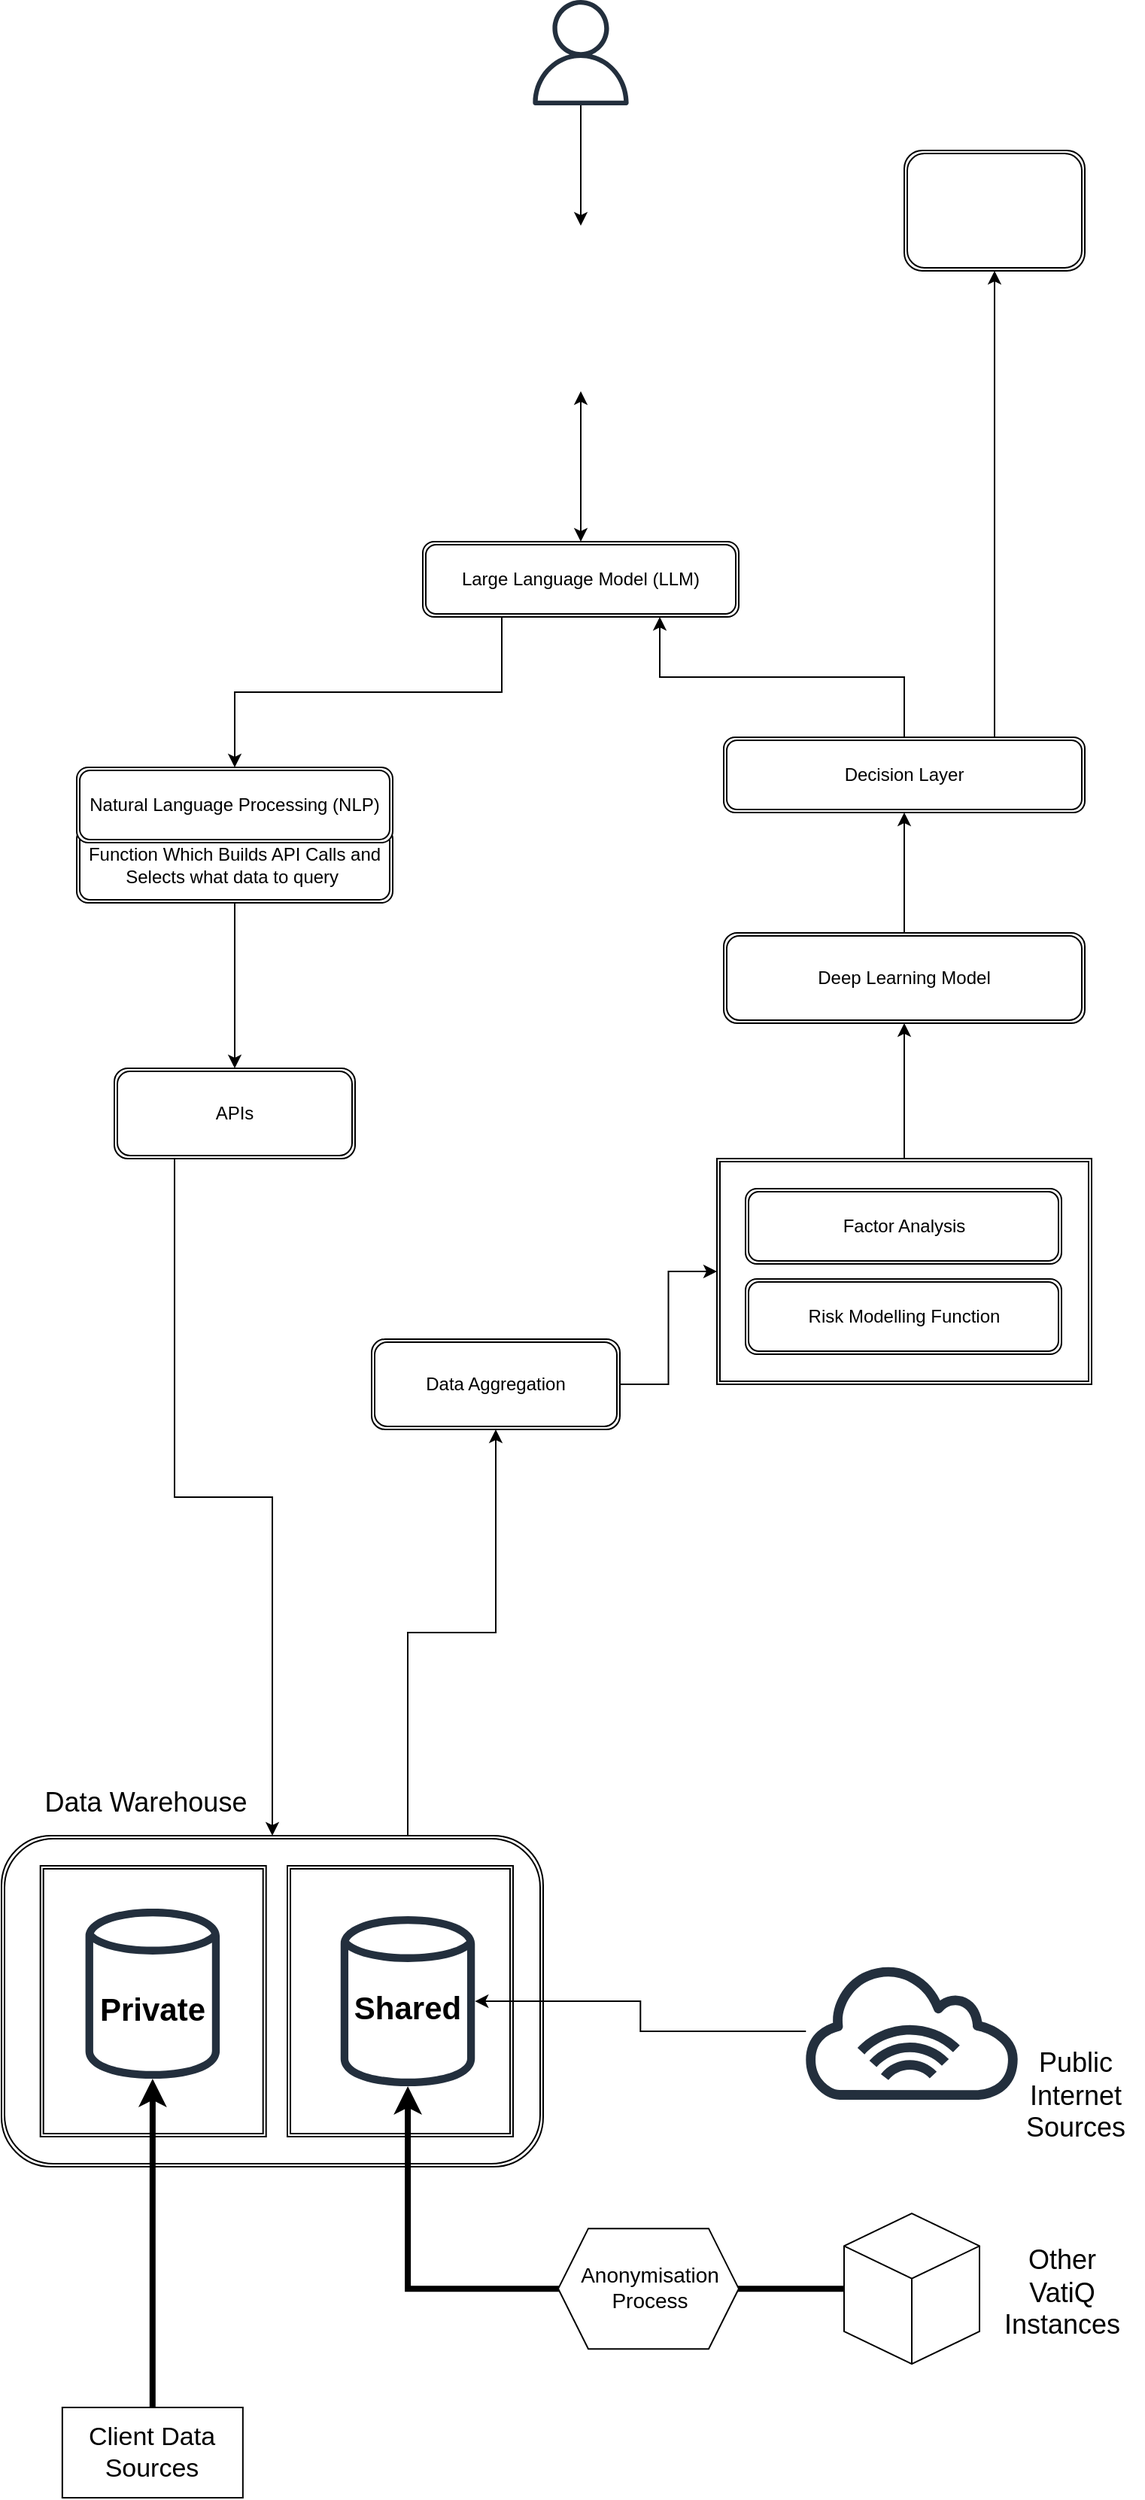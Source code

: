 <mxfile version="21.6.6" type="github">
  <diagram name="Page-1" id="MGMpZwT6LkqkxEmWOEIR">
    <mxGraphModel dx="1434" dy="2076" grid="1" gridSize="10" guides="1" tooltips="1" connect="1" arrows="1" fold="1" page="1" pageScale="1" pageWidth="827" pageHeight="1169" math="0" shadow="0">
      <root>
        <mxCell id="0" />
        <mxCell id="1" parent="0" />
        <mxCell id="6FKoIAtRpfeRuV7pCcDM-19" value="Client Data Sources" style="rounded=0;whiteSpace=wrap;html=1;fontSize=17;" parent="1" vertex="1">
          <mxGeometry x="60.42" y="1180" width="120" height="60" as="geometry" />
        </mxCell>
        <mxCell id="6FKoIAtRpfeRuV7pCcDM-20" value="" style="sketch=0;outlineConnect=0;fontColor=#000000;gradientColor=none;fillColor=#232F3D;strokeColor=none;dashed=0;verticalLabelPosition=bottom;verticalAlign=top;align=center;html=1;fontSize=12;fontStyle=0;aspect=fixed;pointerEvents=1;shape=mxgraph.aws4.internet_alt1;" parent="1" vertex="1">
          <mxGeometry x="551" y="884.46" width="148" height="91.08" as="geometry" />
        </mxCell>
        <mxCell id="6FKoIAtRpfeRuV7pCcDM-24" value="" style="html=1;whiteSpace=wrap;shape=isoCube2;backgroundOutline=1;isoAngle=15;" parent="1" vertex="1">
          <mxGeometry x="580" y="1051.08" width="90" height="100" as="geometry" />
        </mxCell>
        <mxCell id="6FKoIAtRpfeRuV7pCcDM-26" value="Other VatiQ Instances" style="text;html=1;strokeColor=none;fillColor=none;align=center;verticalAlign=middle;whiteSpace=wrap;rounded=0;fontSize=18;" parent="1" vertex="1">
          <mxGeometry x="680" y="1071.08" width="90" height="66.08" as="geometry" />
        </mxCell>
        <mxCell id="6FKoIAtRpfeRuV7pCcDM-28" value="Public Internet Sources" style="text;html=1;strokeColor=none;fillColor=none;align=center;verticalAlign=middle;whiteSpace=wrap;rounded=0;fontSize=18;" parent="1" vertex="1">
          <mxGeometry x="689" y="940.0" width="90" height="66.08" as="geometry" />
        </mxCell>
        <mxCell id="6FKoIAtRpfeRuV7pCcDM-29" value="" style="group;fontSize=10;" parent="1" vertex="1" connectable="0">
          <mxGeometry x="20" y="760" width="360" height="260" as="geometry" />
        </mxCell>
        <mxCell id="6FKoIAtRpfeRuV7pCcDM-16" value="" style="shape=ext;double=1;rounded=1;whiteSpace=wrap;html=1;" parent="6FKoIAtRpfeRuV7pCcDM-29" vertex="1">
          <mxGeometry y="40" width="360" height="220" as="geometry" />
        </mxCell>
        <mxCell id="6FKoIAtRpfeRuV7pCcDM-7" value="" style="shape=ext;double=1;rounded=0;whiteSpace=wrap;html=1;" parent="6FKoIAtRpfeRuV7pCcDM-29" vertex="1">
          <mxGeometry x="190" y="60" width="150" height="180" as="geometry" />
        </mxCell>
        <mxCell id="6FKoIAtRpfeRuV7pCcDM-6" value="" style="shape=ext;double=1;rounded=0;whiteSpace=wrap;html=1;" parent="6FKoIAtRpfeRuV7pCcDM-29" vertex="1">
          <mxGeometry x="25.85" y="60" width="150" height="180" as="geometry" />
        </mxCell>
        <mxCell id="6FKoIAtRpfeRuV7pCcDM-8" value="&lt;font style=&quot;font-size: 18px;&quot;&gt;Data Warehouse&lt;/font&gt;" style="text;html=1;strokeColor=none;fillColor=none;align=center;verticalAlign=middle;whiteSpace=wrap;rounded=0;fontSize=27;" parent="6FKoIAtRpfeRuV7pCcDM-29" vertex="1">
          <mxGeometry x="25.85" width="140" height="30" as="geometry" />
        </mxCell>
        <mxCell id="6FKoIAtRpfeRuV7pCcDM-9" value="Private" style="text;html=1;strokeColor=none;fillColor=none;align=center;verticalAlign=middle;whiteSpace=wrap;rounded=0;fontStyle=1;fontSize=21;" parent="6FKoIAtRpfeRuV7pCcDM-29" vertex="1">
          <mxGeometry x="70.85" y="140" width="59.15" height="29" as="geometry" />
        </mxCell>
        <mxCell id="6FKoIAtRpfeRuV7pCcDM-10" value="Shared" style="text;html=1;strokeColor=none;fillColor=none;align=center;verticalAlign=middle;whiteSpace=wrap;rounded=0;fontStyle=1;fontSize=21;" parent="6FKoIAtRpfeRuV7pCcDM-29" vertex="1">
          <mxGeometry x="240" y="139" width="60" height="30" as="geometry" />
        </mxCell>
        <mxCell id="6FKoIAtRpfeRuV7pCcDM-12" value="" style="sketch=0;outlineConnect=0;fontColor=#000000;gradientColor=none;fillColor=#232F3D;strokeColor=none;dashed=0;verticalLabelPosition=bottom;verticalAlign=top;align=center;html=1;fontSize=12;fontStyle=0;aspect=fixed;pointerEvents=1;shape=mxgraph.aws4.generic_database;" parent="6FKoIAtRpfeRuV7pCcDM-29" vertex="1">
          <mxGeometry x="55.8" y="86" width="89.25" height="118" as="geometry" />
        </mxCell>
        <mxCell id="6FKoIAtRpfeRuV7pCcDM-14" value="" style="sketch=0;outlineConnect=0;fontColor=#000000;gradientColor=none;fillColor=#232F3D;strokeColor=none;dashed=0;verticalLabelPosition=bottom;verticalAlign=top;align=center;html=1;fontSize=12;fontStyle=0;aspect=fixed;pointerEvents=1;shape=mxgraph.aws4.generic_database;" parent="6FKoIAtRpfeRuV7pCcDM-29" vertex="1">
          <mxGeometry x="225.38" y="91" width="89.25" height="118" as="geometry" />
        </mxCell>
        <mxCell id="6FKoIAtRpfeRuV7pCcDM-21" style="edgeStyle=orthogonalEdgeStyle;rounded=0;orthogonalLoop=1;jettySize=auto;html=1;" parent="1" source="6FKoIAtRpfeRuV7pCcDM-20" target="6FKoIAtRpfeRuV7pCcDM-14" edge="1">
          <mxGeometry relative="1" as="geometry">
            <mxPoint x="504.63" y="930.1" as="targetPoint" />
          </mxGeometry>
        </mxCell>
        <mxCell id="6FKoIAtRpfeRuV7pCcDM-25" style="edgeStyle=orthogonalEdgeStyle;rounded=0;orthogonalLoop=1;jettySize=auto;html=1;strokeWidth=4;" parent="1" source="6FKoIAtRpfeRuV7pCcDM-24" target="6FKoIAtRpfeRuV7pCcDM-14" edge="1">
          <mxGeometry relative="1" as="geometry">
            <mxPoint x="320" y="1101.08" as="targetPoint" />
          </mxGeometry>
        </mxCell>
        <mxCell id="6FKoIAtRpfeRuV7pCcDM-30" value="" style="shape=hexagon;perimeter=hexagonPerimeter2;whiteSpace=wrap;html=1;fixedSize=1;" parent="1" vertex="1">
          <mxGeometry x="390" y="1061.08" width="120" height="80" as="geometry" />
        </mxCell>
        <mxCell id="6FKoIAtRpfeRuV7pCcDM-31" value="Anonymisation Process" style="text;html=1;strokeColor=none;fillColor=none;align=center;verticalAlign=middle;whiteSpace=wrap;rounded=0;fontSize=14;" parent="1" vertex="1">
          <mxGeometry x="421" y="1085" width="60" height="30" as="geometry" />
        </mxCell>
        <mxCell id="6FKoIAtRpfeRuV7pCcDM-57" style="edgeStyle=orthogonalEdgeStyle;rounded=0;orthogonalLoop=1;jettySize=auto;html=1;entryX=0.5;entryY=0;entryDx=0;entryDy=0;" parent="1" source="6FKoIAtRpfeRuV7pCcDM-32" target="Aw8BZn_UoF3Mt8AkIBj5-10" edge="1">
          <mxGeometry relative="1" as="geometry">
            <mxPoint x="420" y="-180" as="targetPoint" />
          </mxGeometry>
        </mxCell>
        <mxCell id="6FKoIAtRpfeRuV7pCcDM-32" value="" style="sketch=0;outlineConnect=0;fontColor=#232F3E;gradientColor=none;fillColor=#232F3D;strokeColor=none;dashed=0;verticalLabelPosition=bottom;verticalAlign=top;align=center;html=1;fontSize=12;fontStyle=0;aspect=fixed;pointerEvents=1;shape=mxgraph.aws4.user;" parent="1" vertex="1">
          <mxGeometry x="370" y="-420" width="70" height="70" as="geometry" />
        </mxCell>
        <mxCell id="Aw8BZn_UoF3Mt8AkIBj5-25" style="edgeStyle=orthogonalEdgeStyle;rounded=0;orthogonalLoop=1;jettySize=auto;html=1;entryX=0;entryY=0.5;entryDx=0;entryDy=0;" edge="1" parent="1" source="6FKoIAtRpfeRuV7pCcDM-36" target="Aw8BZn_UoF3Mt8AkIBj5-23">
          <mxGeometry relative="1" as="geometry">
            <mxPoint x="333" y="360" as="targetPoint" />
          </mxGeometry>
        </mxCell>
        <mxCell id="6FKoIAtRpfeRuV7pCcDM-36" value="Data Aggregation" style="shape=ext;double=1;rounded=1;whiteSpace=wrap;html=1;" parent="1" vertex="1">
          <mxGeometry x="266" y="470" width="165" height="60" as="geometry" />
        </mxCell>
        <mxCell id="Aw8BZn_UoF3Mt8AkIBj5-26" style="edgeStyle=orthogonalEdgeStyle;rounded=0;orthogonalLoop=1;jettySize=auto;html=1;exitX=0.25;exitY=1;exitDx=0;exitDy=0;entryX=0.5;entryY=0;entryDx=0;entryDy=0;" edge="1" parent="1" source="6FKoIAtRpfeRuV7pCcDM-37" target="6FKoIAtRpfeRuV7pCcDM-16">
          <mxGeometry relative="1" as="geometry" />
        </mxCell>
        <mxCell id="6FKoIAtRpfeRuV7pCcDM-37" value="APIs" style="shape=ext;double=1;rounded=1;whiteSpace=wrap;html=1;" parent="1" vertex="1">
          <mxGeometry x="95" y="290" width="160" height="60" as="geometry" />
        </mxCell>
        <mxCell id="Aw8BZn_UoF3Mt8AkIBj5-18" style="edgeStyle=orthogonalEdgeStyle;rounded=0;orthogonalLoop=1;jettySize=auto;html=1;entryX=0.75;entryY=1;entryDx=0;entryDy=0;" edge="1" parent="1" source="6FKoIAtRpfeRuV7pCcDM-43" target="Aw8BZn_UoF3Mt8AkIBj5-2">
          <mxGeometry relative="1" as="geometry">
            <Array as="points">
              <mxPoint x="620" y="30" />
              <mxPoint x="458" y="30" />
            </Array>
          </mxGeometry>
        </mxCell>
        <mxCell id="Aw8BZn_UoF3Mt8AkIBj5-33" style="edgeStyle=orthogonalEdgeStyle;rounded=0;orthogonalLoop=1;jettySize=auto;html=1;exitX=0.75;exitY=0;exitDx=0;exitDy=0;" edge="1" parent="1" source="6FKoIAtRpfeRuV7pCcDM-43">
          <mxGeometry relative="1" as="geometry">
            <mxPoint x="680" y="-240" as="targetPoint" />
          </mxGeometry>
        </mxCell>
        <mxCell id="6FKoIAtRpfeRuV7pCcDM-43" value="Decision Layer" style="shape=ext;double=1;rounded=1;whiteSpace=wrap;html=1;" parent="1" vertex="1">
          <mxGeometry x="500" y="70" width="240" height="50" as="geometry" />
        </mxCell>
        <mxCell id="6FKoIAtRpfeRuV7pCcDM-54" style="edgeStyle=orthogonalEdgeStyle;rounded=0;orthogonalLoop=1;jettySize=auto;html=1;exitX=0.5;exitY=1;exitDx=0;exitDy=0;" parent="1" source="6FKoIAtRpfeRuV7pCcDM-44" target="6FKoIAtRpfeRuV7pCcDM-37" edge="1">
          <mxGeometry relative="1" as="geometry" />
        </mxCell>
        <mxCell id="6FKoIAtRpfeRuV7pCcDM-44" value="Function Which Builds API Calls and Selects what data to query&amp;nbsp;" style="shape=ext;double=1;rounded=1;whiteSpace=wrap;html=1;" parent="1" vertex="1">
          <mxGeometry x="70" y="130" width="210" height="50" as="geometry" />
        </mxCell>
        <mxCell id="6FKoIAtRpfeRuV7pCcDM-55" style="edgeStyle=orthogonalEdgeStyle;rounded=0;orthogonalLoop=1;jettySize=auto;html=1;exitX=0.5;exitY=1;exitDx=0;exitDy=0;entryX=0.5;entryY=0;entryDx=0;entryDy=0;" parent="1" source="6FKoIAtRpfeRuV7pCcDM-45" target="6FKoIAtRpfeRuV7pCcDM-44" edge="1">
          <mxGeometry relative="1" as="geometry" />
        </mxCell>
        <mxCell id="6FKoIAtRpfeRuV7pCcDM-45" value="Natural Language Processing (NLP)" style="shape=ext;double=1;rounded=1;whiteSpace=wrap;html=1;" parent="1" vertex="1">
          <mxGeometry x="70" y="90" width="210" height="50" as="geometry" />
        </mxCell>
        <mxCell id="Aw8BZn_UoF3Mt8AkIBj5-6" style="edgeStyle=orthogonalEdgeStyle;rounded=0;orthogonalLoop=1;jettySize=auto;html=1;exitX=0.25;exitY=1;exitDx=0;exitDy=0;entryX=0.5;entryY=0;entryDx=0;entryDy=0;" edge="1" parent="1" source="Aw8BZn_UoF3Mt8AkIBj5-2" target="6FKoIAtRpfeRuV7pCcDM-45">
          <mxGeometry relative="1" as="geometry" />
        </mxCell>
        <mxCell id="Aw8BZn_UoF3Mt8AkIBj5-2" value="Large Language Model (LLM)" style="shape=ext;double=1;rounded=1;whiteSpace=wrap;html=1;" vertex="1" parent="1">
          <mxGeometry x="300" y="-60" width="210" height="50" as="geometry" />
        </mxCell>
        <mxCell id="Aw8BZn_UoF3Mt8AkIBj5-22" style="edgeStyle=orthogonalEdgeStyle;rounded=0;orthogonalLoop=1;jettySize=auto;html=1;startArrow=classic;startFill=1;" edge="1" parent="1" source="Aw8BZn_UoF3Mt8AkIBj5-10" target="Aw8BZn_UoF3Mt8AkIBj5-2">
          <mxGeometry relative="1" as="geometry" />
        </mxCell>
        <mxCell id="Aw8BZn_UoF3Mt8AkIBj5-10" value="" style="shape=image;html=1;verticalAlign=top;verticalLabelPosition=bottom;labelBackgroundColor=#ffffff;imageAspect=0;image=https://cdn0.iconfinder.com/data/icons/devices-42/512/Macbook-128.png;aspect=fixed;" vertex="1" parent="1">
          <mxGeometry x="350" y="-270" width="110" height="110" as="geometry" />
        </mxCell>
        <mxCell id="6FKoIAtRpfeRuV7pCcDM-22" style="edgeStyle=orthogonalEdgeStyle;rounded=0;orthogonalLoop=1;jettySize=auto;html=1;strokeWidth=4;" parent="1" source="6FKoIAtRpfeRuV7pCcDM-19" target="6FKoIAtRpfeRuV7pCcDM-12" edge="1">
          <mxGeometry relative="1" as="geometry" />
        </mxCell>
        <mxCell id="Aw8BZn_UoF3Mt8AkIBj5-27" style="edgeStyle=orthogonalEdgeStyle;rounded=0;orthogonalLoop=1;jettySize=auto;html=1;exitX=0.75;exitY=0;exitDx=0;exitDy=0;entryX=0.5;entryY=1;entryDx=0;entryDy=0;" edge="1" parent="1" source="6FKoIAtRpfeRuV7pCcDM-16" target="6FKoIAtRpfeRuV7pCcDM-36">
          <mxGeometry relative="1" as="geometry" />
        </mxCell>
        <mxCell id="Aw8BZn_UoF3Mt8AkIBj5-29" value="" style="group" vertex="1" connectable="0" parent="1">
          <mxGeometry x="495.5" y="350" width="249" height="150" as="geometry" />
        </mxCell>
        <mxCell id="Aw8BZn_UoF3Mt8AkIBj5-23" value="" style="shape=ext;double=1;rounded=0;whiteSpace=wrap;html=1;" vertex="1" parent="Aw8BZn_UoF3Mt8AkIBj5-29">
          <mxGeometry width="249" height="150" as="geometry" />
        </mxCell>
        <mxCell id="6FKoIAtRpfeRuV7pCcDM-34" value="Risk Modelling Function" style="shape=ext;double=1;rounded=1;whiteSpace=wrap;html=1;" parent="Aw8BZn_UoF3Mt8AkIBj5-29" vertex="1">
          <mxGeometry x="19" y="80" width="210" height="50" as="geometry" />
        </mxCell>
        <mxCell id="Aw8BZn_UoF3Mt8AkIBj5-16" value="Factor Analysis" style="shape=ext;double=1;rounded=1;whiteSpace=wrap;html=1;" vertex="1" parent="Aw8BZn_UoF3Mt8AkIBj5-29">
          <mxGeometry x="19" y="20" width="210" height="50" as="geometry" />
        </mxCell>
        <mxCell id="Aw8BZn_UoF3Mt8AkIBj5-31" style="edgeStyle=orthogonalEdgeStyle;rounded=0;orthogonalLoop=1;jettySize=auto;html=1;entryX=0.5;entryY=1;entryDx=0;entryDy=0;" edge="1" parent="1" source="Aw8BZn_UoF3Mt8AkIBj5-30" target="6FKoIAtRpfeRuV7pCcDM-43">
          <mxGeometry relative="1" as="geometry" />
        </mxCell>
        <mxCell id="Aw8BZn_UoF3Mt8AkIBj5-30" value="Deep Learning Model" style="shape=ext;double=1;rounded=1;whiteSpace=wrap;html=1;" vertex="1" parent="1">
          <mxGeometry x="500" y="200" width="240" height="60" as="geometry" />
        </mxCell>
        <mxCell id="Aw8BZn_UoF3Mt8AkIBj5-32" style="edgeStyle=orthogonalEdgeStyle;rounded=0;orthogonalLoop=1;jettySize=auto;html=1;entryX=0.5;entryY=1;entryDx=0;entryDy=0;" edge="1" parent="1" source="Aw8BZn_UoF3Mt8AkIBj5-23" target="Aw8BZn_UoF3Mt8AkIBj5-30">
          <mxGeometry relative="1" as="geometry" />
        </mxCell>
        <mxCell id="Aw8BZn_UoF3Mt8AkIBj5-34" value="" style="shape=ext;double=1;rounded=1;whiteSpace=wrap;html=1;" vertex="1" parent="1">
          <mxGeometry x="620" y="-320" width="120" height="80" as="geometry" />
        </mxCell>
      </root>
    </mxGraphModel>
  </diagram>
</mxfile>
